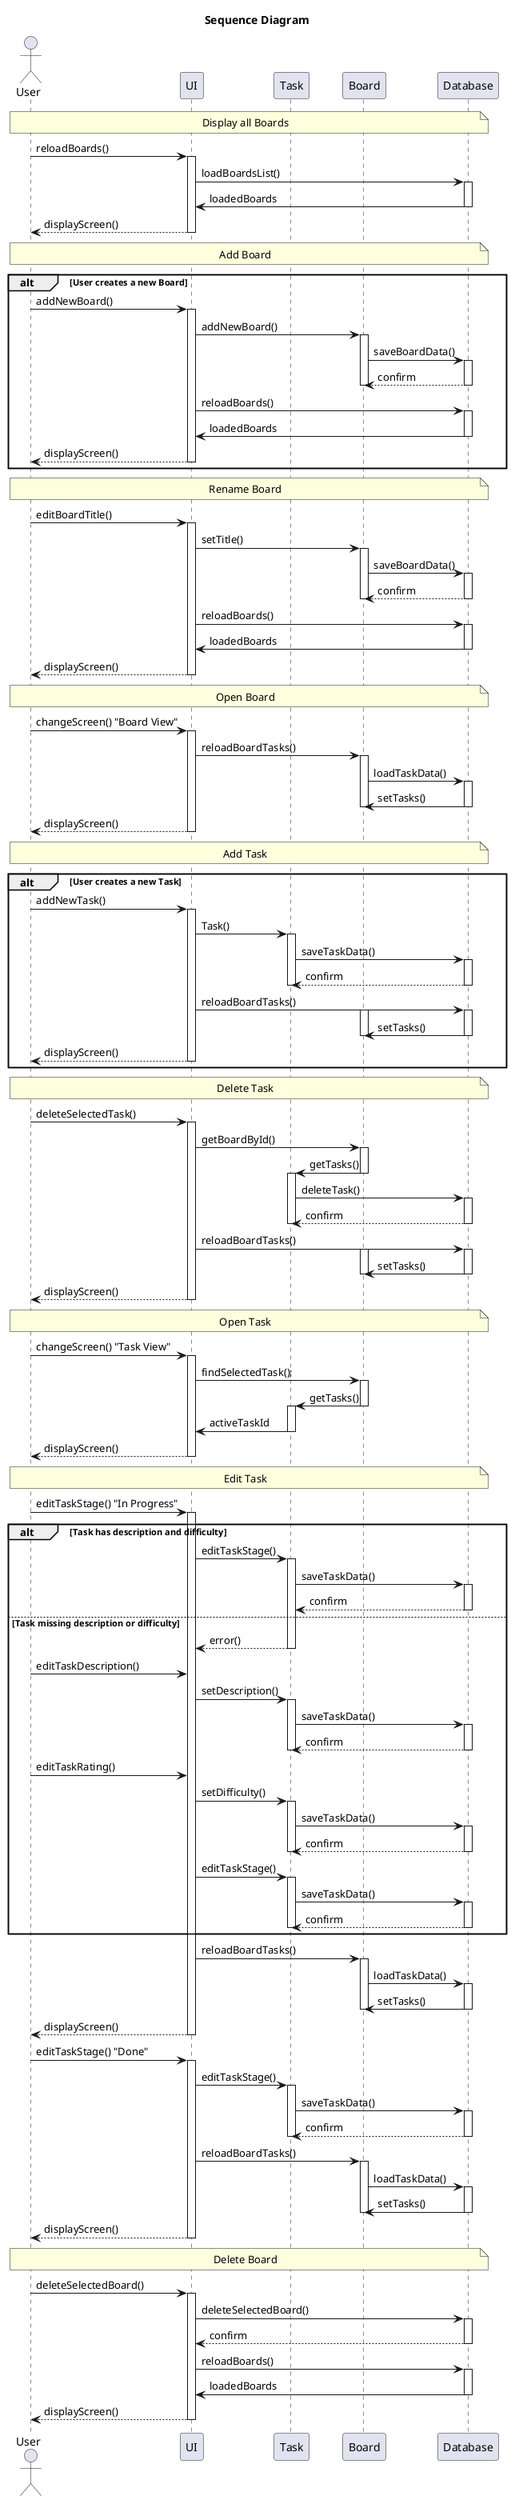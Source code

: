 @startuml sequenceDiagram

title Sequence Diagram

actor User
participant "UI" as UI
participant "Task" as T
participant "Board" as B
participant "Database" as DB

'Initial load Boards list
note over User, DB: Display all Boards
User -> UI: reloadBoards()
activate UI
UI -> DB: loadBoardsList()
activate DB
DB -> UI: loadedBoards
deactivate DB
UI --> User: displayScreen()
deactivate UI

'Add new Board
note over User, DB: Add Board
alt User creates a new Board
  User -> UI: addNewBoard()
  activate UI
  UI -> B: addNewBoard()
  activate B
  B -> DB: saveBoardData()
  activate DB
  DB --> B: confirm
  deactivate DB
  deactivate B
  UI -> DB: reloadBoards()
  activate DB
  DB -> UI: loadedBoards
  deactivate DB
  UI --> User: displayScreen()
  deactivate UI
end

'Rename Board title
note over User, DB: Rename Board
User -> UI: editBoardTitle()
activate UI
UI -> B: setTitle()
activate B
B -> DB: saveBoardData()
activate DB
DB --> B: confirm
deactivate DB
deactivate B
UI -> DB: reloadBoards()
activate DB
DB -> UI: loadedBoards
deactivate DB
UI --> User: displayScreen()
deactivate UI

'Open Board
note over User, DB: Open Board
User -> UI: changeScreen() "Board View"
activate UI
UI -> B: reloadBoardTasks()
activate B
B -> DB: loadTaskData()
activate DB
DB -> B: setTasks()
deactivate DB
deactivate B
UI --> User: displayScreen()
deactivate UI

'Add new Task
note over User, DB: Add Task
alt User creates a new Task
  User -> UI: addNewTask()
  activate UI
  UI -> T: Task()
  activate T
  T -> DB: saveTaskData()
  activate DB
  DB --> T: confirm
  deactivate DB
  deactivate T
  UI -> DB: reloadBoardTasks()
  activate B
  activate DB
  DB -> B: setTasks()
  deactivate B
  deactivate DB
  UI --> User: displayScreen()
  deactivate UI
end

'Delete Task
note over User, DB: Delete Task
User -> UI: deleteSelectedTask()
activate UI
UI -> B: getBoardById()
activate B
B -> T: getTasks()
deactivate B
activate T
T -> DB: deleteTask()
activate DB
DB --> T: confirm
deactivate DB
deactivate T
UI -> DB: reloadBoardTasks()
activate B
activate DB
DB -> B: setTasks()
deactivate B
deactivate DB
UI --> User: displayScreen()
deactivate UI

'Open Task
note over User, DB: Open Task
User -> UI: changeScreen() "Task View"
activate UI
UI -> B: findSelectedTask();
activate B
B -> T: getTasks()
deactivate B
activate T
T -> UI: activeTaskId
deactivate T
UI --> User: displayScreen()
deactivate UI

'Edit Task Stages
note over User, DB: Edit Task
User -> UI: editTaskStage() "In Progress"
activate UI
alt Task has description and difficulty
  UI -> T: editTaskStage()
  activate T
  T -> DB: saveTaskData()
  activate DB
  DB --> T: confirm
  deactivate DB
else Task missing description or difficulty
  T --> UI: error() 
  deactivate T
  User -> UI: editTaskDescription()
  UI -> T: setDescription()
  activate T
  T -> DB: saveTaskData()
  activate DB
  DB --> T: confirm
  deactivate T
  deactivate DB
  User -> UI: editTaskRating()
  UI -> T: setDifficulty()
  activate T
  T -> DB: saveTaskData()
  activate DB
  DB --> T: confirm
  deactivate T
  deactivate DB
  UI -> T: editTaskStage()
  activate T
  T -> DB: saveTaskData()
  activate DB
  DB --> T: confirm
  deactivate DB
  deactivate T
end

UI -> B: reloadBoardTasks()
activate B
B -> DB: loadTaskData()
activate DB
DB -> B: setTasks()
deactivate DB
deactivate B
UI --> User: displayScreen()
deactivate UI

User -> UI: editTaskStage() "Done"
activate UI
UI -> T: editTaskStage()
activate T
T -> DB: saveTaskData()
activate DB
DB --> T: confirm
deactivate T
deactivate DB
UI -> B: reloadBoardTasks()
activate B
B -> DB: loadTaskData()
activate DB
DB -> B: setTasks()
deactivate DB
deactivate B
UI --> User: displayScreen()
deactivate UI

'Delete Board
note over User, DB: Delete Board
User -> UI: deleteSelectedBoard()
activate UI
UI -> DB: deleteSelectedBoard()
activate DB
DB --> UI: confirm
deactivate DB
UI -> DB: reloadBoards()
activate DB
DB -> UI: loadedBoards
deactivate DB
UI --> User: displayScreen()
deactivate UI

@enduml
